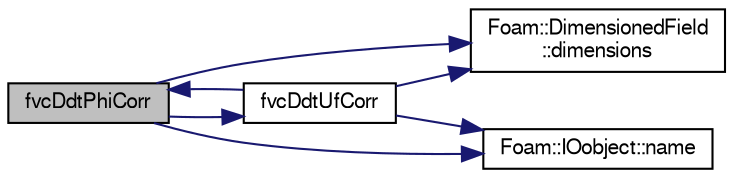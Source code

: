 digraph "fvcDdtPhiCorr"
{
  bgcolor="transparent";
  edge [fontname="FreeSans",fontsize="10",labelfontname="FreeSans",labelfontsize="10"];
  node [fontname="FreeSans",fontsize="10",shape=record];
  rankdir="LR";
  Node76 [label="fvcDdtPhiCorr",height=0.2,width=0.4,color="black", fillcolor="grey75", style="filled", fontcolor="black"];
  Node76 -> Node77 [color="midnightblue",fontsize="10",style="solid",fontname="FreeSans"];
  Node77 [label="Foam::DimensionedField\l::dimensions",height=0.2,width=0.4,color="black",URL="$a26390.html#a66989c1e0666e0d0c93a2056ce75599e",tooltip="Return dimensions. "];
  Node76 -> Node78 [color="midnightblue",fontsize="10",style="solid",fontname="FreeSans"];
  Node78 [label="fvcDdtUfCorr",height=0.2,width=0.4,color="black",URL="$a22502.html#ad0fea6bdfccc4eb9f17d18d0d0c0c517"];
  Node78 -> Node77 [color="midnightblue",fontsize="10",style="solid",fontname="FreeSans"];
  Node78 -> Node76 [color="midnightblue",fontsize="10",style="solid",fontname="FreeSans"];
  Node78 -> Node79 [color="midnightblue",fontsize="10",style="solid",fontname="FreeSans"];
  Node79 [label="Foam::IOobject::name",height=0.2,width=0.4,color="black",URL="$a26142.html#acc80e00a8ac919288fb55bd14cc88bf6",tooltip="Return name. "];
  Node76 -> Node79 [color="midnightblue",fontsize="10",style="solid",fontname="FreeSans"];
}
